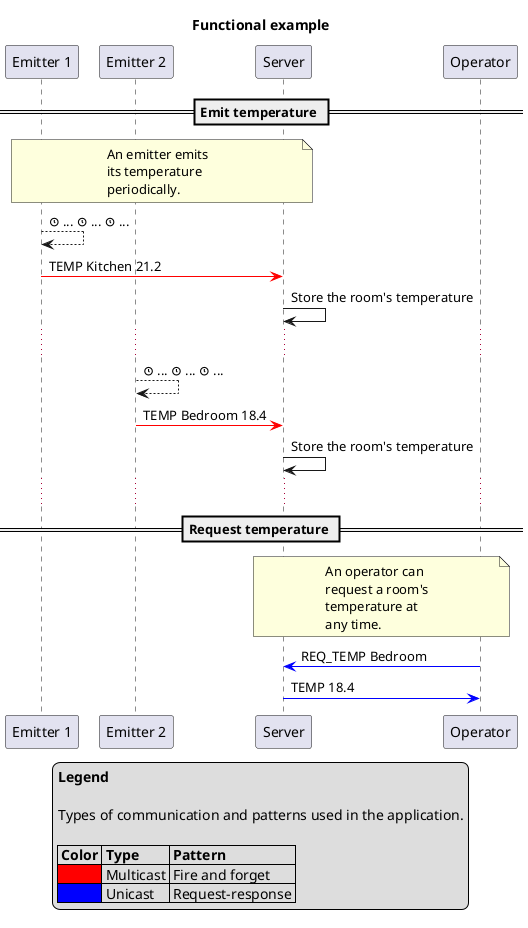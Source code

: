 @startuml functional-example

title "Functional example"

participant "Emitter 1" as e1
participant "Emitter 2" as e2
participant "Server" as s
participant "Operator" as o

== Emit temperature ==

note over e1, s
An emitter emits
its temperature
periodically.
end note

e1 --> e1: <&clock> ... <&clock> ... <&clock> ...
e1 -[#red]> s: TEMP Kitchen 21.2
s -> s: Store the room's temperature

...

e2 --> e2: <&clock> ... <&clock> ... <&clock> ...
e2 -[#red]> s: TEMP Bedroom 18.4
s -> s: Store the room's temperature

...

== Request temperature ==

note over s, o
An operator can
request a room's
temperature at
any time.
end note

o -[#blue]> s: REQ_TEMP Bedroom
s -[#blue]> o: TEMP 18.4

legend
**Legend**

Types of communication and patterns used in the application.

| **Color** | **Type**  | **Pattern**      |
| <#red>    | Multicast | Fire and forget  |
| <#blue>   | Unicast   | Request-response |
endlegend

@enduml
